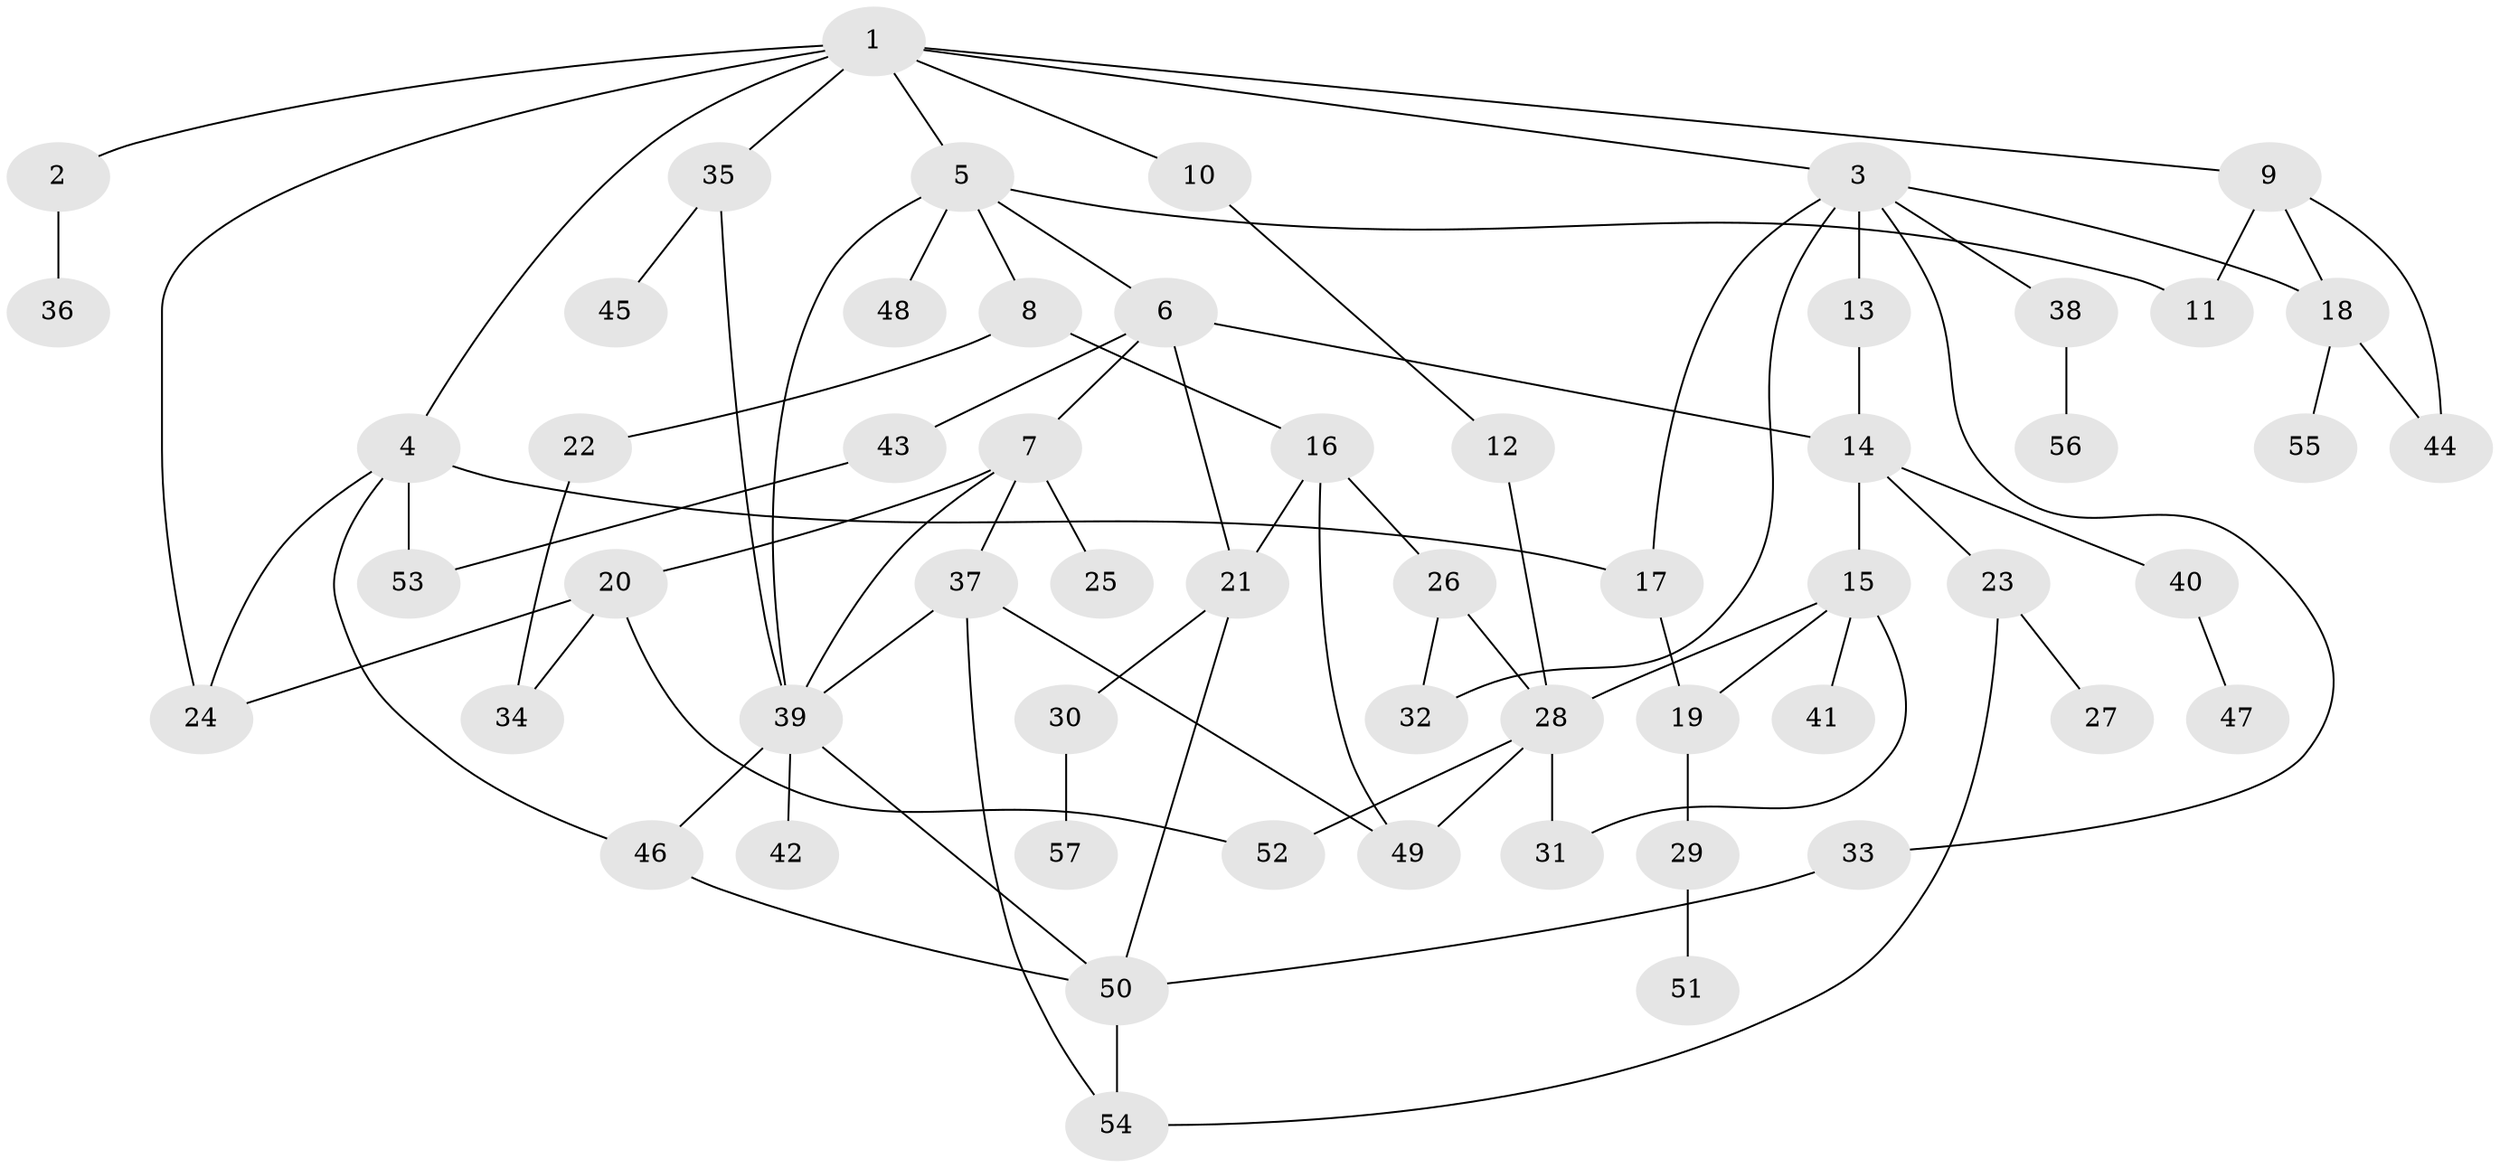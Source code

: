 // coarse degree distribution, {8: 0.08333333333333333, 7: 0.027777777777777776, 5: 0.08333333333333333, 6: 0.08333333333333333, 3: 0.1388888888888889, 2: 0.25, 4: 0.08333333333333333, 1: 0.25}
// Generated by graph-tools (version 1.1) at 2025/51/02/27/25 19:51:36]
// undirected, 57 vertices, 83 edges
graph export_dot {
graph [start="1"]
  node [color=gray90,style=filled];
  1;
  2;
  3;
  4;
  5;
  6;
  7;
  8;
  9;
  10;
  11;
  12;
  13;
  14;
  15;
  16;
  17;
  18;
  19;
  20;
  21;
  22;
  23;
  24;
  25;
  26;
  27;
  28;
  29;
  30;
  31;
  32;
  33;
  34;
  35;
  36;
  37;
  38;
  39;
  40;
  41;
  42;
  43;
  44;
  45;
  46;
  47;
  48;
  49;
  50;
  51;
  52;
  53;
  54;
  55;
  56;
  57;
  1 -- 2;
  1 -- 3;
  1 -- 4;
  1 -- 5;
  1 -- 9;
  1 -- 10;
  1 -- 35;
  1 -- 24;
  2 -- 36;
  3 -- 13;
  3 -- 18;
  3 -- 32;
  3 -- 33;
  3 -- 38;
  3 -- 17;
  4 -- 17;
  4 -- 24;
  4 -- 46;
  4 -- 53;
  5 -- 6;
  5 -- 8;
  5 -- 11;
  5 -- 48;
  5 -- 39;
  6 -- 7;
  6 -- 14;
  6 -- 43;
  6 -- 21;
  7 -- 20;
  7 -- 25;
  7 -- 37;
  7 -- 39;
  8 -- 16;
  8 -- 22;
  9 -- 11;
  9 -- 18;
  9 -- 44;
  10 -- 12;
  12 -- 28;
  13 -- 14;
  14 -- 15;
  14 -- 23;
  14 -- 40;
  15 -- 19;
  15 -- 31;
  15 -- 41;
  15 -- 28;
  16 -- 21;
  16 -- 26;
  16 -- 49;
  17 -- 19;
  18 -- 44;
  18 -- 55;
  19 -- 29;
  20 -- 34;
  20 -- 52;
  20 -- 24;
  21 -- 30;
  21 -- 50;
  22 -- 34;
  23 -- 27;
  23 -- 54;
  26 -- 28;
  26 -- 32;
  28 -- 49;
  28 -- 52;
  28 -- 31;
  29 -- 51;
  30 -- 57;
  33 -- 50;
  35 -- 45;
  35 -- 39;
  37 -- 39;
  37 -- 49;
  37 -- 54;
  38 -- 56;
  39 -- 42;
  39 -- 50;
  39 -- 46;
  40 -- 47;
  43 -- 53;
  46 -- 50;
  50 -- 54;
}
